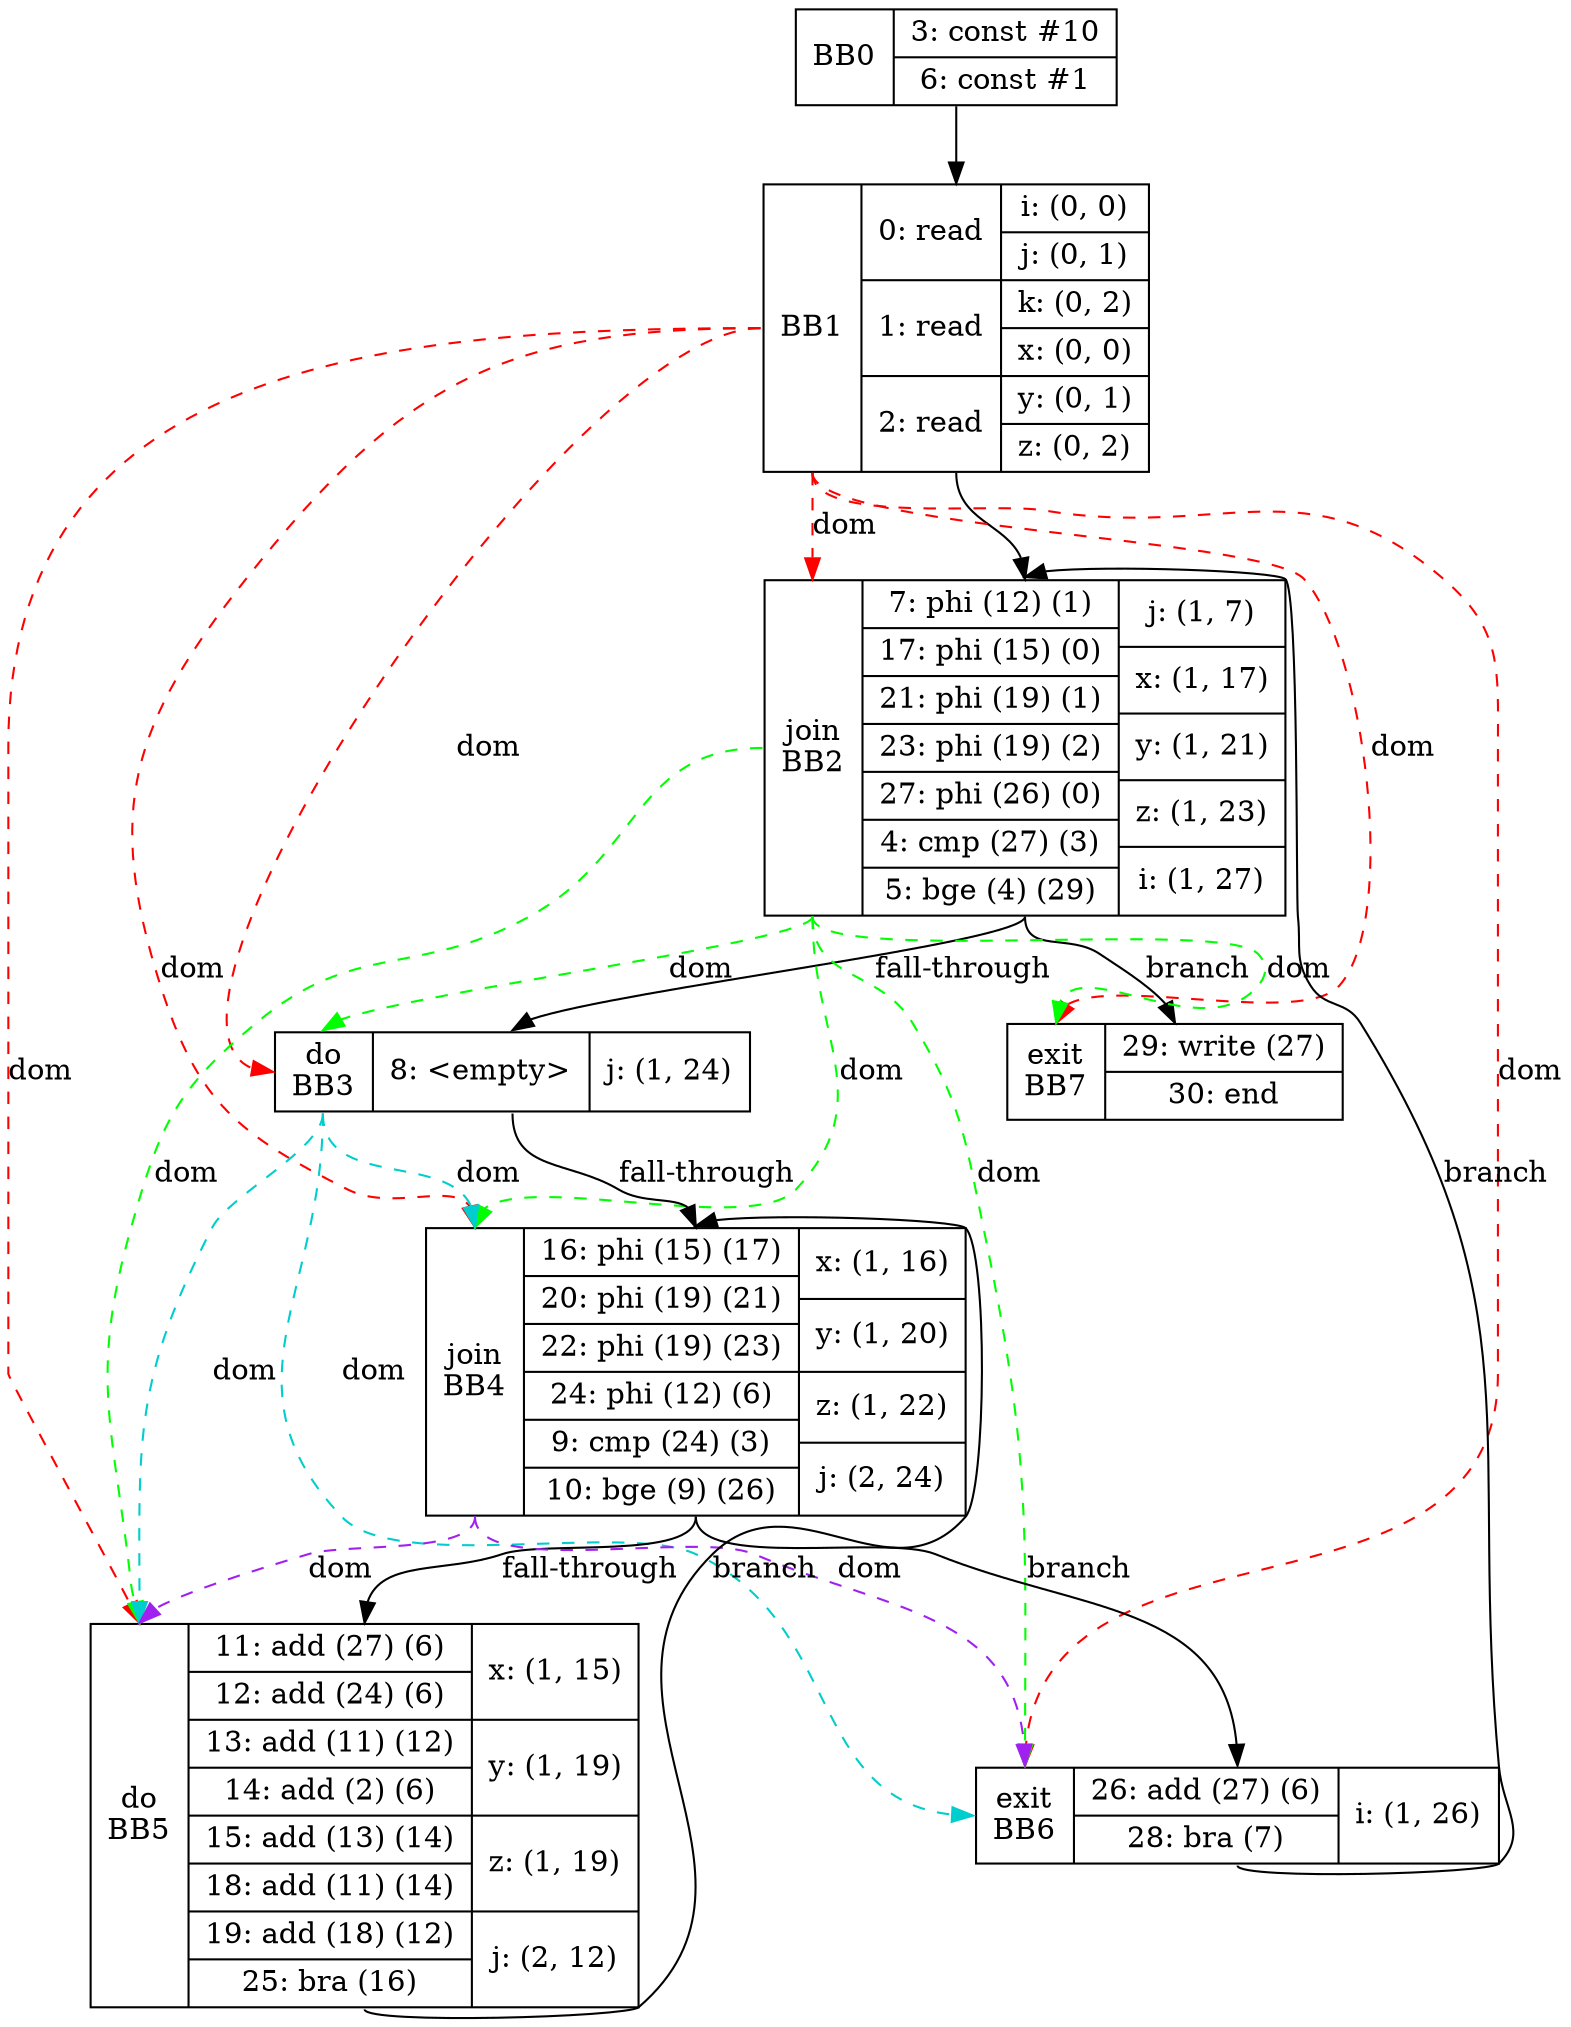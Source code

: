 digraph G {
	bb0[shape=record, label="<b>BB0|{3: const #10|6: const #1}"];
	bb1[shape=record, label="<b>BB1|{0: read|1: read|2: read}|{i: (0, 0)|j: (0, 1)|k: (0, 2)|x: (0, 0)|y: (0, 1)|z: (0, 2)}"];
	bb2[shape=record, label="<b>join\nBB2|{7: phi (12) (1)|17: phi (15) (0)|21: phi (19) (1)|23: phi (19) (2)|27: phi (26) (0)|4: cmp (27) (3)|5: bge (4) (29)}|{j: (1, 7)|x: (1, 17)|y: (1, 21)|z: (1, 23)|i: (1, 27)}"];
	bb3[shape=record, label="<b>do\nBB3|{8: \<empty\>}|{j: (1, 24)}"];
	bb4[shape=record, label="<b>join\nBB4|{16: phi (15) (17)|20: phi (19) (21)|22: phi (19) (23)|24: phi (12) (6)|9: cmp (24) (3)|10: bge (9) (26)}|{x: (1, 16)|y: (1, 20)|z: (1, 22)|j: (2, 24)}"];
	bb5[shape=record, label="<b>do\nBB5|{11: add (27) (6)|12: add (24) (6)|13: add (11) (12)|14: add (2) (6)|15: add (13) (14)|18: add (11) (14)|19: add (18) (12)|25: bra (16)}|{x: (1, 15)|y: (1, 19)|z: (1, 19)|j: (2, 12)}"];
	bb6[shape=record, label="<b>exit\nBB6|{26: add (27) (6)|28: bra (7)}|{i: (1, 26)}"];
	bb7[shape=record, label="<b>exit\nBB7|{29: write (27)|30: end}"];

	bb0:s -> bb1:n;
	bb1:s -> bb2:n;
	bb6:s -> bb2:n[label="branch", constraint=false];
	bb2:s -> bb3:n[label="fall-through"];
	bb3:s -> bb4:n[label="fall-through"];
	bb5:s -> bb4:n[label="branch", constraint=false];
	bb4:s -> bb5:n[label="fall-through"];
	bb4:s -> bb6:n[label="branch"];
	bb2:s -> bb7:n[label="branch"];
	bb1:b -> bb2:b [color="red", style=dashed, label="dom"];
	bb2:b -> bb3:b [color="green", style=dashed, label="dom"];
	bb1:b -> bb3:b [color="red", style=dashed, label="dom"];
	bb3:b -> bb4:b [color="cyan3", style=dashed, label="dom"];
	bb2:b -> bb4:b [color="green", style=dashed, label="dom"];
	bb1:b -> bb4:b [color="red", style=dashed, label="dom"];
	bb4:b -> bb5:b [color="purple", style=dashed, label="dom"];
	bb3:b -> bb5:b [color="cyan3", style=dashed, label="dom"];
	bb2:b -> bb5:b [color="green", style=dashed, label="dom"];
	bb1:b -> bb5:b [color="red", style=dashed, label="dom"];
	bb4:b -> bb6:b [color="purple", style=dashed, label="dom"];
	bb3:b -> bb6:b [color="cyan3", style=dashed, label="dom"];
	bb2:b -> bb6:b [color="green", style=dashed, label="dom"];
	bb1:b -> bb6:b [color="red", style=dashed, label="dom"];
	bb2:b -> bb7:b [color="green", style=dashed, label="dom"];
	bb1:b -> bb7:b [color="red", style=dashed, label="dom"]; 
}